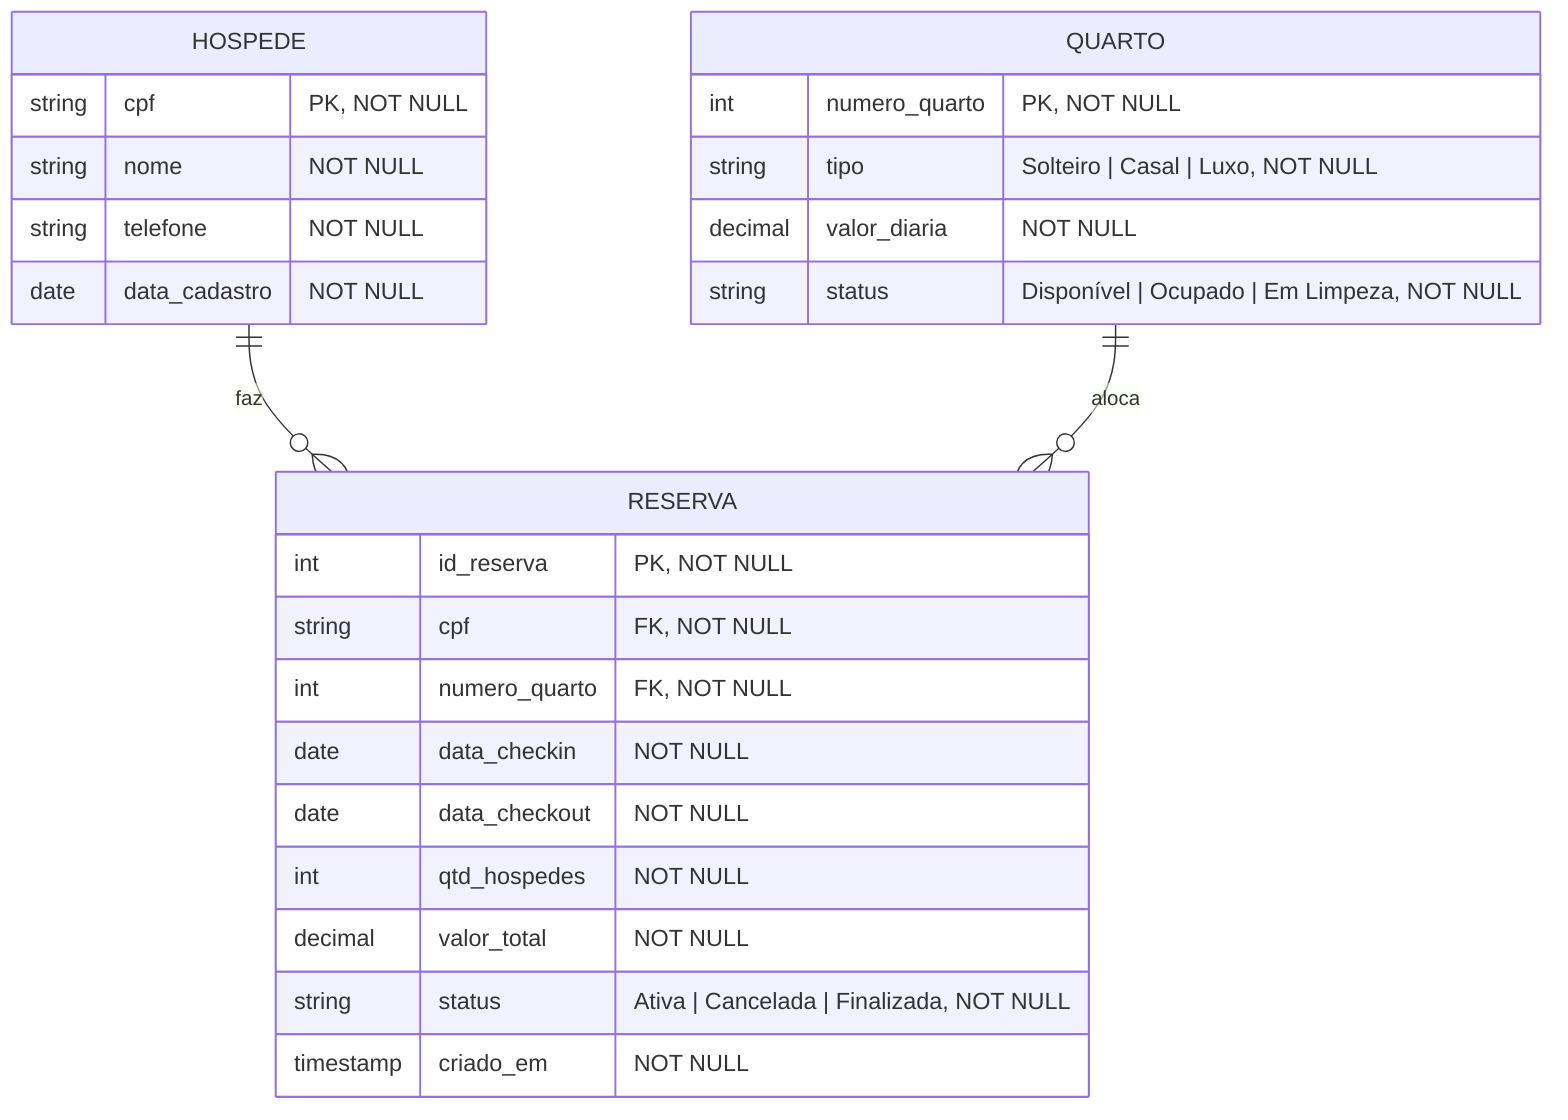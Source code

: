 erDiagram
    HOSPEDE {
        string   cpf            "PK, NOT NULL"
        string   nome           "NOT NULL"
        string   telefone       "NOT NULL"
        date     data_cadastro  "NOT NULL"
    }

    QUARTO {
        int      numero_quarto  "PK, NOT NULL"
        string   tipo           "Solteiro | Casal | Luxo, NOT NULL"
        decimal  valor_diaria   "NOT NULL"
        string   status         "Disponível | Ocupado | Em Limpeza, NOT NULL"
    }

    RESERVA {
        int      id_reserva     "PK, NOT NULL"
        string   cpf            "FK, NOT NULL"
        int      numero_quarto  "FK, NOT NULL"
        date     data_checkin   "NOT NULL"
        date     data_checkout  "NOT NULL"
        int      qtd_hospedes   "NOT NULL"
        decimal  valor_total    "NOT NULL"
        string   status         "Ativa | Cancelada | Finalizada, NOT NULL"
        timestamp criado_em     "NOT NULL"
    }

    %% Cardinalidades
    HOSPEDE ||--o{ RESERVA : "faz"
    QUARTO  ||--o{ RESERVA : "aloca"